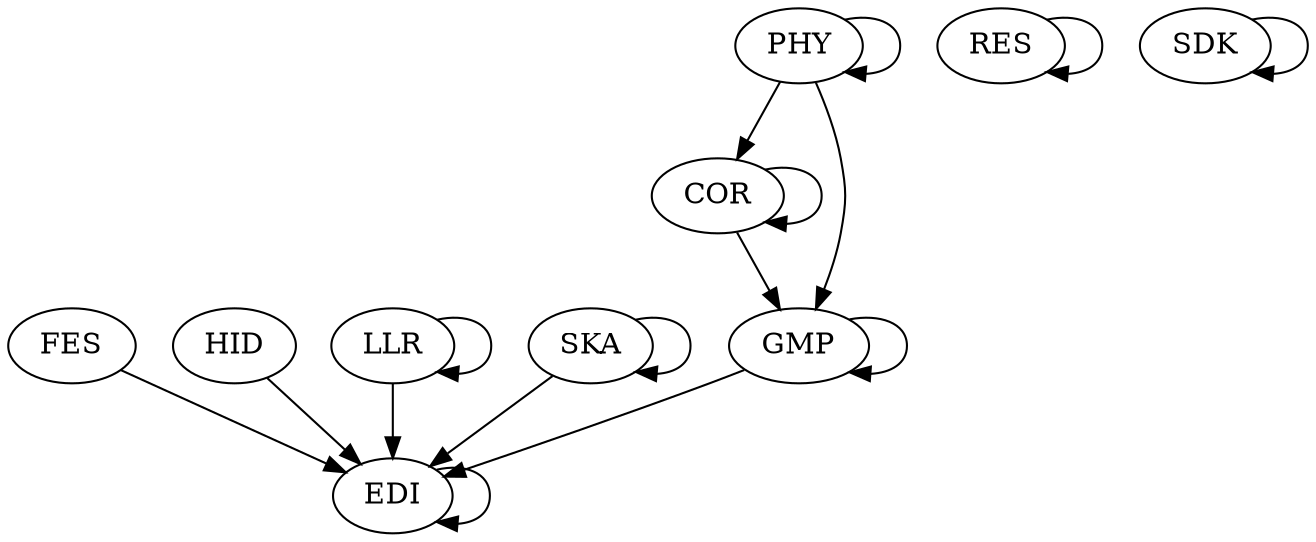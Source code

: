 digraph "source tree" {
	"COR" -> "COR"
	"PHY" -> "COR"
	"EDI" -> "EDI"
	"FES" -> "EDI"
	"GMP" -> "EDI"
	"HID" -> "EDI"
	"LLR" -> "EDI"
	"SKA" -> "EDI"
	"COR" -> "GMP"
	"GMP" -> "GMP"
	"PHY" -> "GMP"
	"LLR" -> "LLR"
	"PHY" -> "PHY"
	"RES" -> "RES"
	"SDK" -> "SDK"
	"SKA" -> "SKA"
}